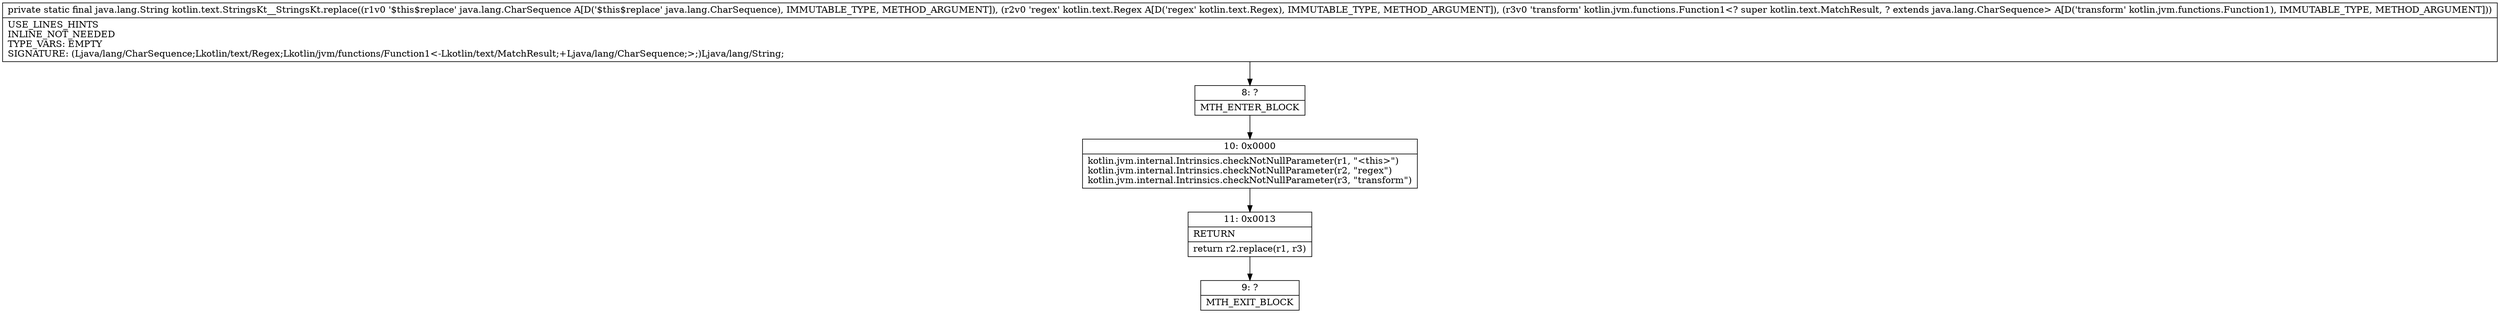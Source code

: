 digraph "CFG forkotlin.text.StringsKt__StringsKt.replace(Ljava\/lang\/CharSequence;Lkotlin\/text\/Regex;Lkotlin\/jvm\/functions\/Function1;)Ljava\/lang\/String;" {
Node_8 [shape=record,label="{8\:\ ?|MTH_ENTER_BLOCK\l}"];
Node_10 [shape=record,label="{10\:\ 0x0000|kotlin.jvm.internal.Intrinsics.checkNotNullParameter(r1, \"\<this\>\")\lkotlin.jvm.internal.Intrinsics.checkNotNullParameter(r2, \"regex\")\lkotlin.jvm.internal.Intrinsics.checkNotNullParameter(r3, \"transform\")\l}"];
Node_11 [shape=record,label="{11\:\ 0x0013|RETURN\l|return r2.replace(r1, r3)\l}"];
Node_9 [shape=record,label="{9\:\ ?|MTH_EXIT_BLOCK\l}"];
MethodNode[shape=record,label="{private static final java.lang.String kotlin.text.StringsKt__StringsKt.replace((r1v0 '$this$replace' java.lang.CharSequence A[D('$this$replace' java.lang.CharSequence), IMMUTABLE_TYPE, METHOD_ARGUMENT]), (r2v0 'regex' kotlin.text.Regex A[D('regex' kotlin.text.Regex), IMMUTABLE_TYPE, METHOD_ARGUMENT]), (r3v0 'transform' kotlin.jvm.functions.Function1\<? super kotlin.text.MatchResult, ? extends java.lang.CharSequence\> A[D('transform' kotlin.jvm.functions.Function1), IMMUTABLE_TYPE, METHOD_ARGUMENT]))  | USE_LINES_HINTS\lINLINE_NOT_NEEDED\lTYPE_VARS: EMPTY\lSIGNATURE: (Ljava\/lang\/CharSequence;Lkotlin\/text\/Regex;Lkotlin\/jvm\/functions\/Function1\<\-Lkotlin\/text\/MatchResult;+Ljava\/lang\/CharSequence;\>;)Ljava\/lang\/String;\l}"];
MethodNode -> Node_8;Node_8 -> Node_10;
Node_10 -> Node_11;
Node_11 -> Node_9;
}

